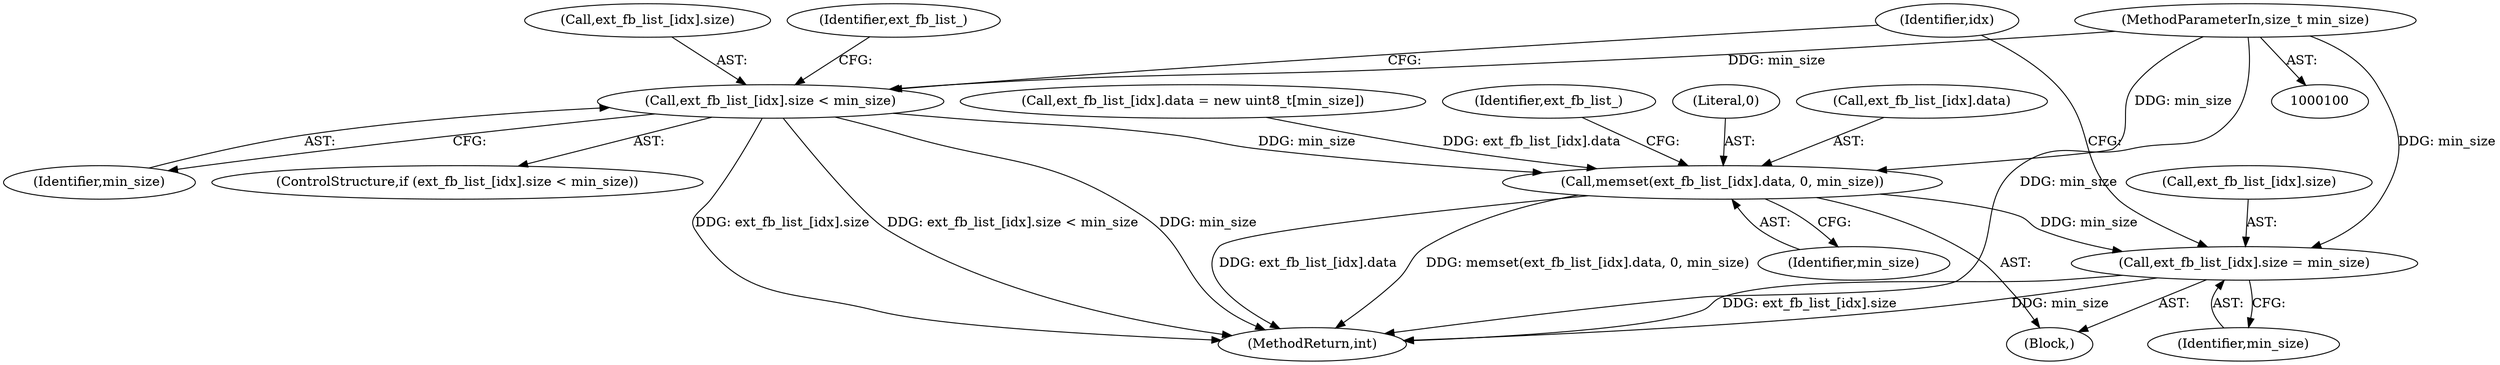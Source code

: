 digraph "0_Android_5a9753fca56f0eeb9f61e342b2fccffc364f9426_69@array" {
"1000120" [label="(Call,ext_fb_list_[idx].size < min_size)"];
"1000101" [label="(MethodParameterIn,size_t min_size)"];
"1000141" [label="(Call,memset(ext_fb_list_[idx].data, 0, min_size))"];
"1000149" [label="(Call,ext_fb_list_[idx].size = min_size)"];
"1000161" [label="(MethodReturn,int)"];
"1000157" [label="(Identifier,idx)"];
"1000121" [label="(Call,ext_fb_list_[idx].size)"];
"1000127" [label="(Block,)"];
"1000150" [label="(Call,ext_fb_list_[idx].size)"];
"1000149" [label="(Call,ext_fb_list_[idx].size = min_size)"];
"1000126" [label="(Identifier,min_size)"];
"1000119" [label="(ControlStructure,if (ext_fb_list_[idx].size < min_size))"];
"1000120" [label="(Call,ext_fb_list_[idx].size < min_size)"];
"1000133" [label="(Call,ext_fb_list_[idx].data = new uint8_t[min_size])"];
"1000141" [label="(Call,memset(ext_fb_list_[idx].data, 0, min_size))"];
"1000101" [label="(MethodParameterIn,size_t min_size)"];
"1000148" [label="(Identifier,min_size)"];
"1000152" [label="(Identifier,ext_fb_list_)"];
"1000147" [label="(Literal,0)"];
"1000155" [label="(Identifier,min_size)"];
"1000142" [label="(Call,ext_fb_list_[idx].data)"];
"1000130" [label="(Identifier,ext_fb_list_)"];
"1000120" -> "1000119"  [label="AST: "];
"1000120" -> "1000126"  [label="CFG: "];
"1000121" -> "1000120"  [label="AST: "];
"1000126" -> "1000120"  [label="AST: "];
"1000130" -> "1000120"  [label="CFG: "];
"1000157" -> "1000120"  [label="CFG: "];
"1000120" -> "1000161"  [label="DDG: min_size"];
"1000120" -> "1000161"  [label="DDG: ext_fb_list_[idx].size"];
"1000120" -> "1000161"  [label="DDG: ext_fb_list_[idx].size < min_size"];
"1000101" -> "1000120"  [label="DDG: min_size"];
"1000120" -> "1000141"  [label="DDG: min_size"];
"1000101" -> "1000100"  [label="AST: "];
"1000101" -> "1000161"  [label="DDG: min_size"];
"1000101" -> "1000141"  [label="DDG: min_size"];
"1000101" -> "1000149"  [label="DDG: min_size"];
"1000141" -> "1000127"  [label="AST: "];
"1000141" -> "1000148"  [label="CFG: "];
"1000142" -> "1000141"  [label="AST: "];
"1000147" -> "1000141"  [label="AST: "];
"1000148" -> "1000141"  [label="AST: "];
"1000152" -> "1000141"  [label="CFG: "];
"1000141" -> "1000161"  [label="DDG: ext_fb_list_[idx].data"];
"1000141" -> "1000161"  [label="DDG: memset(ext_fb_list_[idx].data, 0, min_size)"];
"1000133" -> "1000141"  [label="DDG: ext_fb_list_[idx].data"];
"1000141" -> "1000149"  [label="DDG: min_size"];
"1000149" -> "1000127"  [label="AST: "];
"1000149" -> "1000155"  [label="CFG: "];
"1000150" -> "1000149"  [label="AST: "];
"1000155" -> "1000149"  [label="AST: "];
"1000157" -> "1000149"  [label="CFG: "];
"1000149" -> "1000161"  [label="DDG: ext_fb_list_[idx].size"];
"1000149" -> "1000161"  [label="DDG: min_size"];
}
